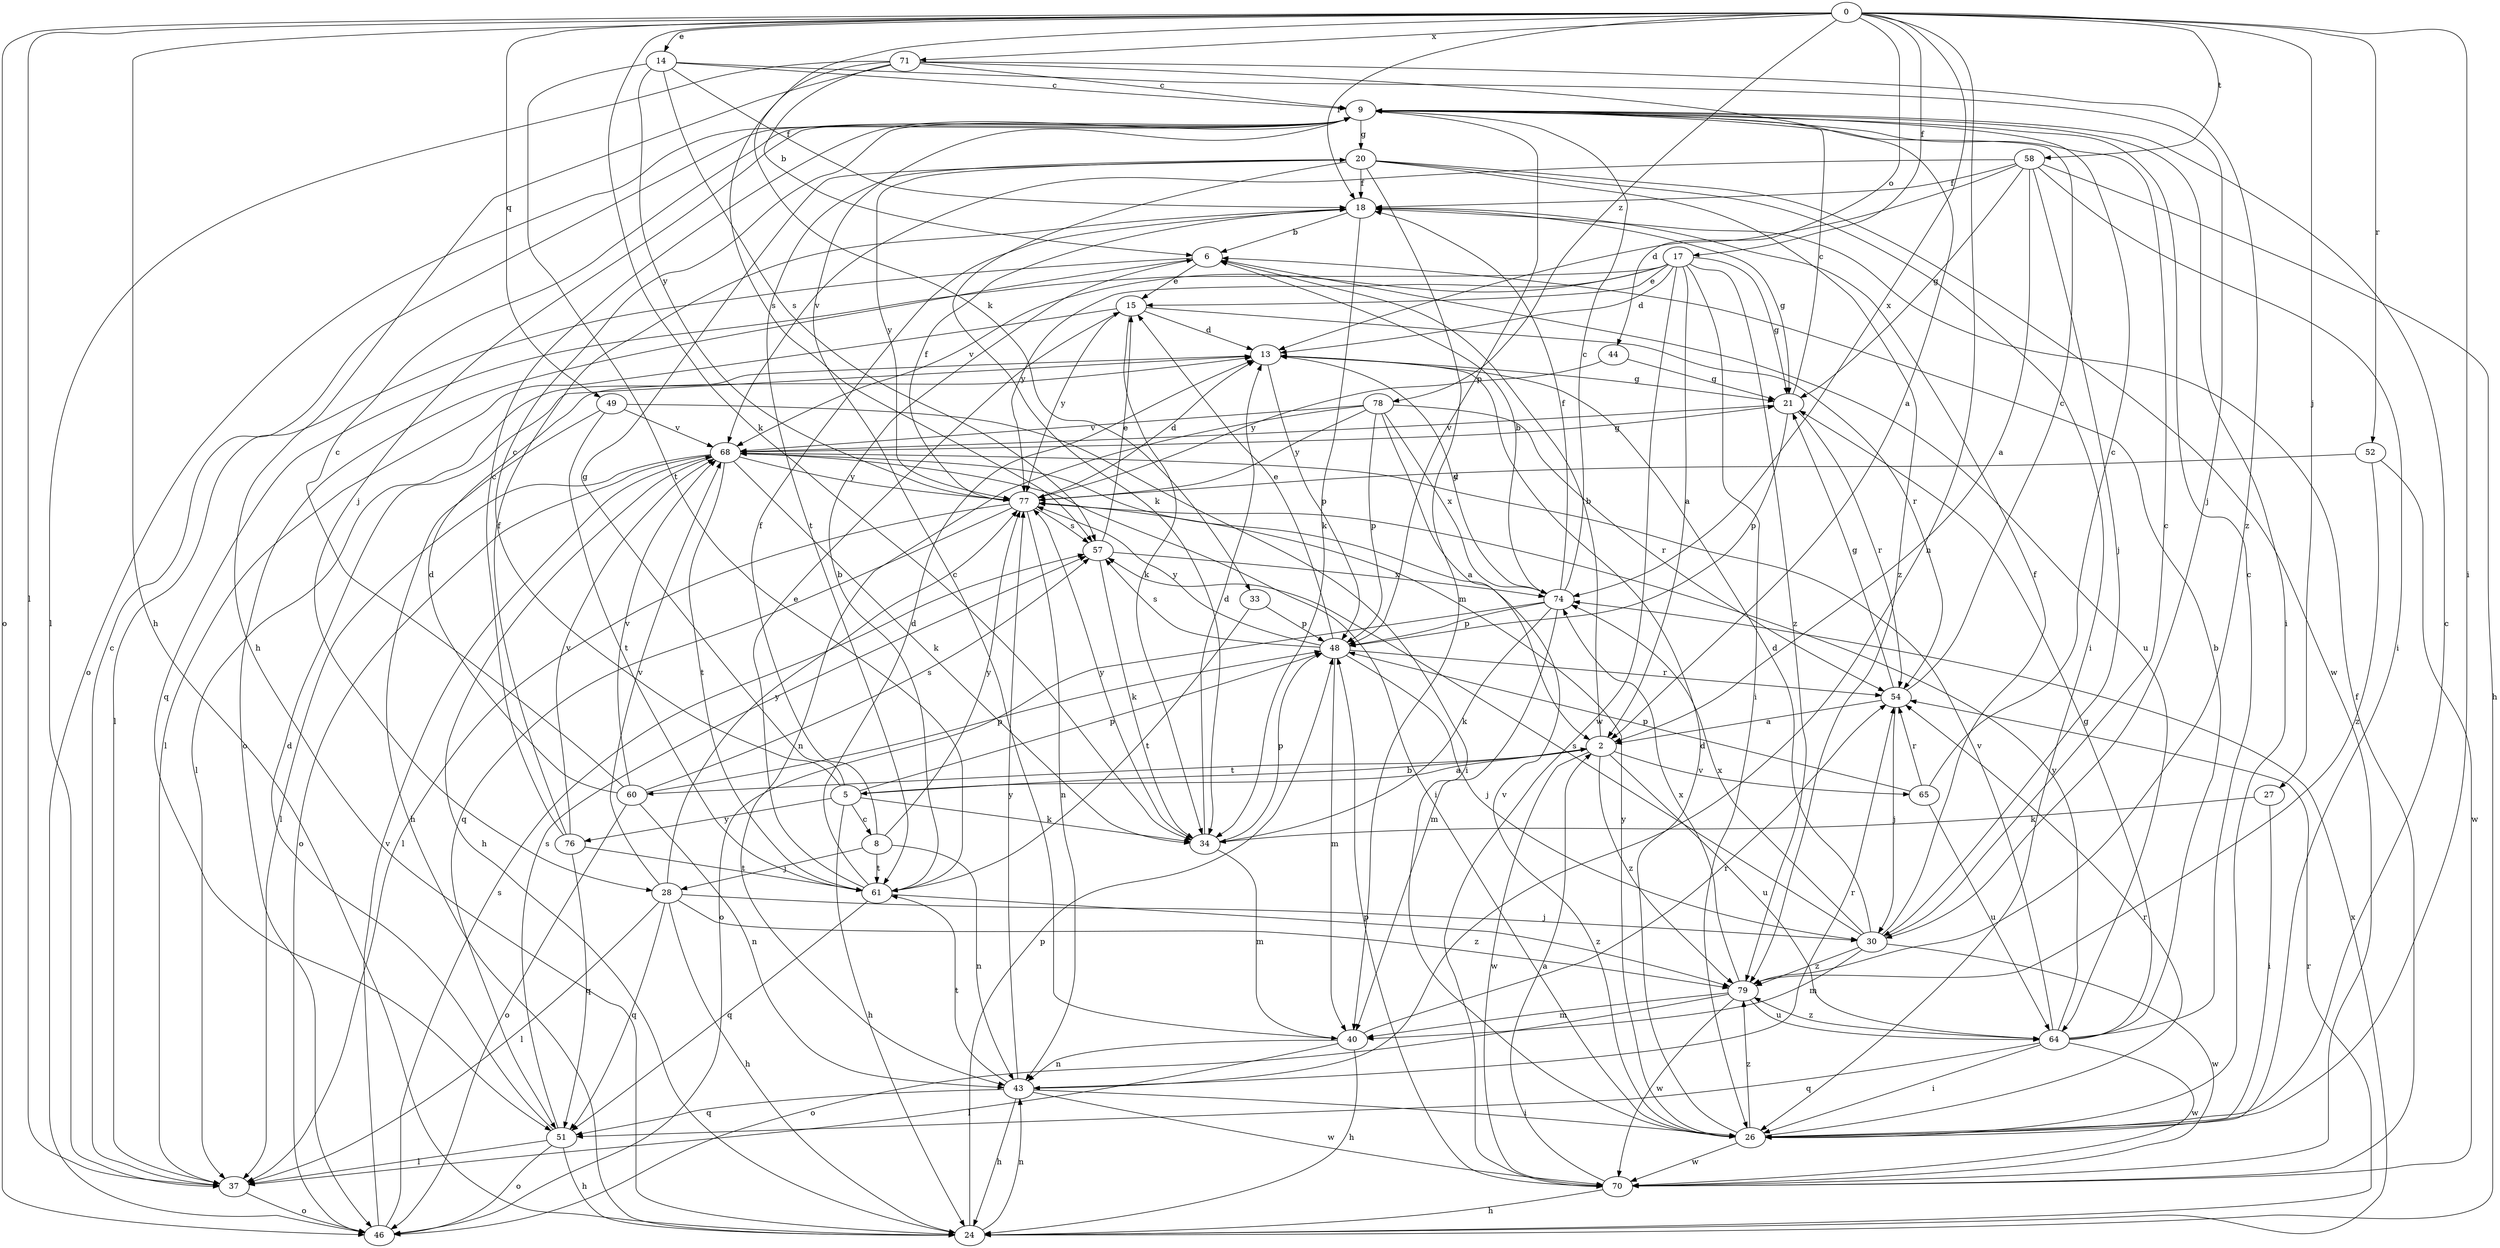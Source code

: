 strict digraph  {
0;
2;
5;
6;
8;
9;
13;
14;
15;
17;
18;
20;
21;
24;
26;
27;
28;
30;
33;
34;
37;
40;
43;
44;
46;
48;
49;
51;
52;
54;
57;
58;
60;
61;
64;
65;
68;
70;
71;
74;
76;
77;
78;
79;
0 -> 14  [label=e];
0 -> 17  [label=f];
0 -> 18  [label=f];
0 -> 24  [label=h];
0 -> 26  [label=i];
0 -> 27  [label=j];
0 -> 33  [label=k];
0 -> 34  [label=k];
0 -> 37  [label=l];
0 -> 43  [label=n];
0 -> 44  [label=o];
0 -> 46  [label=o];
0 -> 49  [label=q];
0 -> 52  [label=r];
0 -> 58  [label=t];
0 -> 71  [label=x];
0 -> 74  [label=x];
0 -> 78  [label=z];
2 -> 5  [label=b];
2 -> 6  [label=b];
2 -> 60  [label=t];
2 -> 64  [label=u];
2 -> 65  [label=v];
2 -> 70  [label=w];
2 -> 79  [label=z];
5 -> 2  [label=a];
5 -> 8  [label=c];
5 -> 9  [label=c];
5 -> 20  [label=g];
5 -> 24  [label=h];
5 -> 34  [label=k];
5 -> 48  [label=p];
5 -> 76  [label=y];
6 -> 15  [label=e];
6 -> 37  [label=l];
6 -> 46  [label=o];
6 -> 64  [label=u];
8 -> 18  [label=f];
8 -> 28  [label=j];
8 -> 43  [label=n];
8 -> 61  [label=t];
8 -> 77  [label=y];
9 -> 20  [label=g];
9 -> 26  [label=i];
9 -> 28  [label=j];
9 -> 46  [label=o];
9 -> 48  [label=p];
13 -> 21  [label=g];
13 -> 37  [label=l];
13 -> 48  [label=p];
14 -> 9  [label=c];
14 -> 18  [label=f];
14 -> 30  [label=j];
14 -> 57  [label=s];
14 -> 61  [label=t];
14 -> 77  [label=y];
15 -> 13  [label=d];
15 -> 34  [label=k];
15 -> 37  [label=l];
15 -> 54  [label=r];
15 -> 77  [label=y];
17 -> 2  [label=a];
17 -> 13  [label=d];
17 -> 15  [label=e];
17 -> 21  [label=g];
17 -> 26  [label=i];
17 -> 51  [label=q];
17 -> 68  [label=v];
17 -> 70  [label=w];
17 -> 77  [label=y];
17 -> 79  [label=z];
18 -> 6  [label=b];
18 -> 21  [label=g];
18 -> 34  [label=k];
20 -> 18  [label=f];
20 -> 26  [label=i];
20 -> 34  [label=k];
20 -> 40  [label=m];
20 -> 61  [label=t];
20 -> 70  [label=w];
20 -> 77  [label=y];
20 -> 79  [label=z];
21 -> 9  [label=c];
21 -> 48  [label=p];
21 -> 54  [label=r];
21 -> 68  [label=v];
24 -> 43  [label=n];
24 -> 48  [label=p];
24 -> 54  [label=r];
24 -> 74  [label=x];
26 -> 9  [label=c];
26 -> 13  [label=d];
26 -> 54  [label=r];
26 -> 68  [label=v];
26 -> 70  [label=w];
26 -> 77  [label=y];
26 -> 79  [label=z];
27 -> 26  [label=i];
27 -> 34  [label=k];
28 -> 24  [label=h];
28 -> 30  [label=j];
28 -> 37  [label=l];
28 -> 51  [label=q];
28 -> 68  [label=v];
28 -> 77  [label=y];
28 -> 79  [label=z];
30 -> 9  [label=c];
30 -> 13  [label=d];
30 -> 18  [label=f];
30 -> 40  [label=m];
30 -> 57  [label=s];
30 -> 70  [label=w];
30 -> 74  [label=x];
30 -> 79  [label=z];
33 -> 48  [label=p];
33 -> 61  [label=t];
34 -> 13  [label=d];
34 -> 40  [label=m];
34 -> 48  [label=p];
34 -> 77  [label=y];
37 -> 9  [label=c];
37 -> 46  [label=o];
40 -> 9  [label=c];
40 -> 24  [label=h];
40 -> 37  [label=l];
40 -> 43  [label=n];
40 -> 54  [label=r];
43 -> 24  [label=h];
43 -> 26  [label=i];
43 -> 51  [label=q];
43 -> 54  [label=r];
43 -> 61  [label=t];
43 -> 70  [label=w];
43 -> 77  [label=y];
44 -> 21  [label=g];
44 -> 77  [label=y];
46 -> 57  [label=s];
46 -> 68  [label=v];
48 -> 15  [label=e];
48 -> 30  [label=j];
48 -> 40  [label=m];
48 -> 54  [label=r];
48 -> 57  [label=s];
48 -> 77  [label=y];
49 -> 24  [label=h];
49 -> 26  [label=i];
49 -> 61  [label=t];
49 -> 68  [label=v];
51 -> 13  [label=d];
51 -> 24  [label=h];
51 -> 37  [label=l];
51 -> 46  [label=o];
51 -> 57  [label=s];
52 -> 70  [label=w];
52 -> 77  [label=y];
52 -> 79  [label=z];
54 -> 2  [label=a];
54 -> 9  [label=c];
54 -> 21  [label=g];
54 -> 30  [label=j];
57 -> 15  [label=e];
57 -> 34  [label=k];
57 -> 74  [label=x];
58 -> 2  [label=a];
58 -> 13  [label=d];
58 -> 18  [label=f];
58 -> 21  [label=g];
58 -> 24  [label=h];
58 -> 26  [label=i];
58 -> 30  [label=j];
58 -> 68  [label=v];
60 -> 9  [label=c];
60 -> 13  [label=d];
60 -> 43  [label=n];
60 -> 46  [label=o];
60 -> 48  [label=p];
60 -> 57  [label=s];
60 -> 68  [label=v];
61 -> 6  [label=b];
61 -> 13  [label=d];
61 -> 15  [label=e];
61 -> 51  [label=q];
61 -> 79  [label=z];
64 -> 6  [label=b];
64 -> 9  [label=c];
64 -> 21  [label=g];
64 -> 26  [label=i];
64 -> 51  [label=q];
64 -> 68  [label=v];
64 -> 70  [label=w];
64 -> 77  [label=y];
64 -> 79  [label=z];
65 -> 9  [label=c];
65 -> 48  [label=p];
65 -> 54  [label=r];
65 -> 64  [label=u];
68 -> 21  [label=g];
68 -> 24  [label=h];
68 -> 26  [label=i];
68 -> 34  [label=k];
68 -> 37  [label=l];
68 -> 46  [label=o];
68 -> 61  [label=t];
68 -> 77  [label=y];
70 -> 2  [label=a];
70 -> 18  [label=f];
70 -> 24  [label=h];
70 -> 48  [label=p];
71 -> 2  [label=a];
71 -> 6  [label=b];
71 -> 9  [label=c];
71 -> 24  [label=h];
71 -> 37  [label=l];
71 -> 57  [label=s];
71 -> 79  [label=z];
74 -> 6  [label=b];
74 -> 9  [label=c];
74 -> 13  [label=d];
74 -> 18  [label=f];
74 -> 34  [label=k];
74 -> 40  [label=m];
74 -> 46  [label=o];
74 -> 48  [label=p];
76 -> 9  [label=c];
76 -> 18  [label=f];
76 -> 51  [label=q];
76 -> 61  [label=t];
76 -> 68  [label=v];
77 -> 13  [label=d];
77 -> 18  [label=f];
77 -> 37  [label=l];
77 -> 43  [label=n];
77 -> 51  [label=q];
77 -> 57  [label=s];
78 -> 2  [label=a];
78 -> 43  [label=n];
78 -> 48  [label=p];
78 -> 54  [label=r];
78 -> 68  [label=v];
78 -> 74  [label=x];
78 -> 77  [label=y];
79 -> 40  [label=m];
79 -> 46  [label=o];
79 -> 64  [label=u];
79 -> 70  [label=w];
79 -> 74  [label=x];
}

